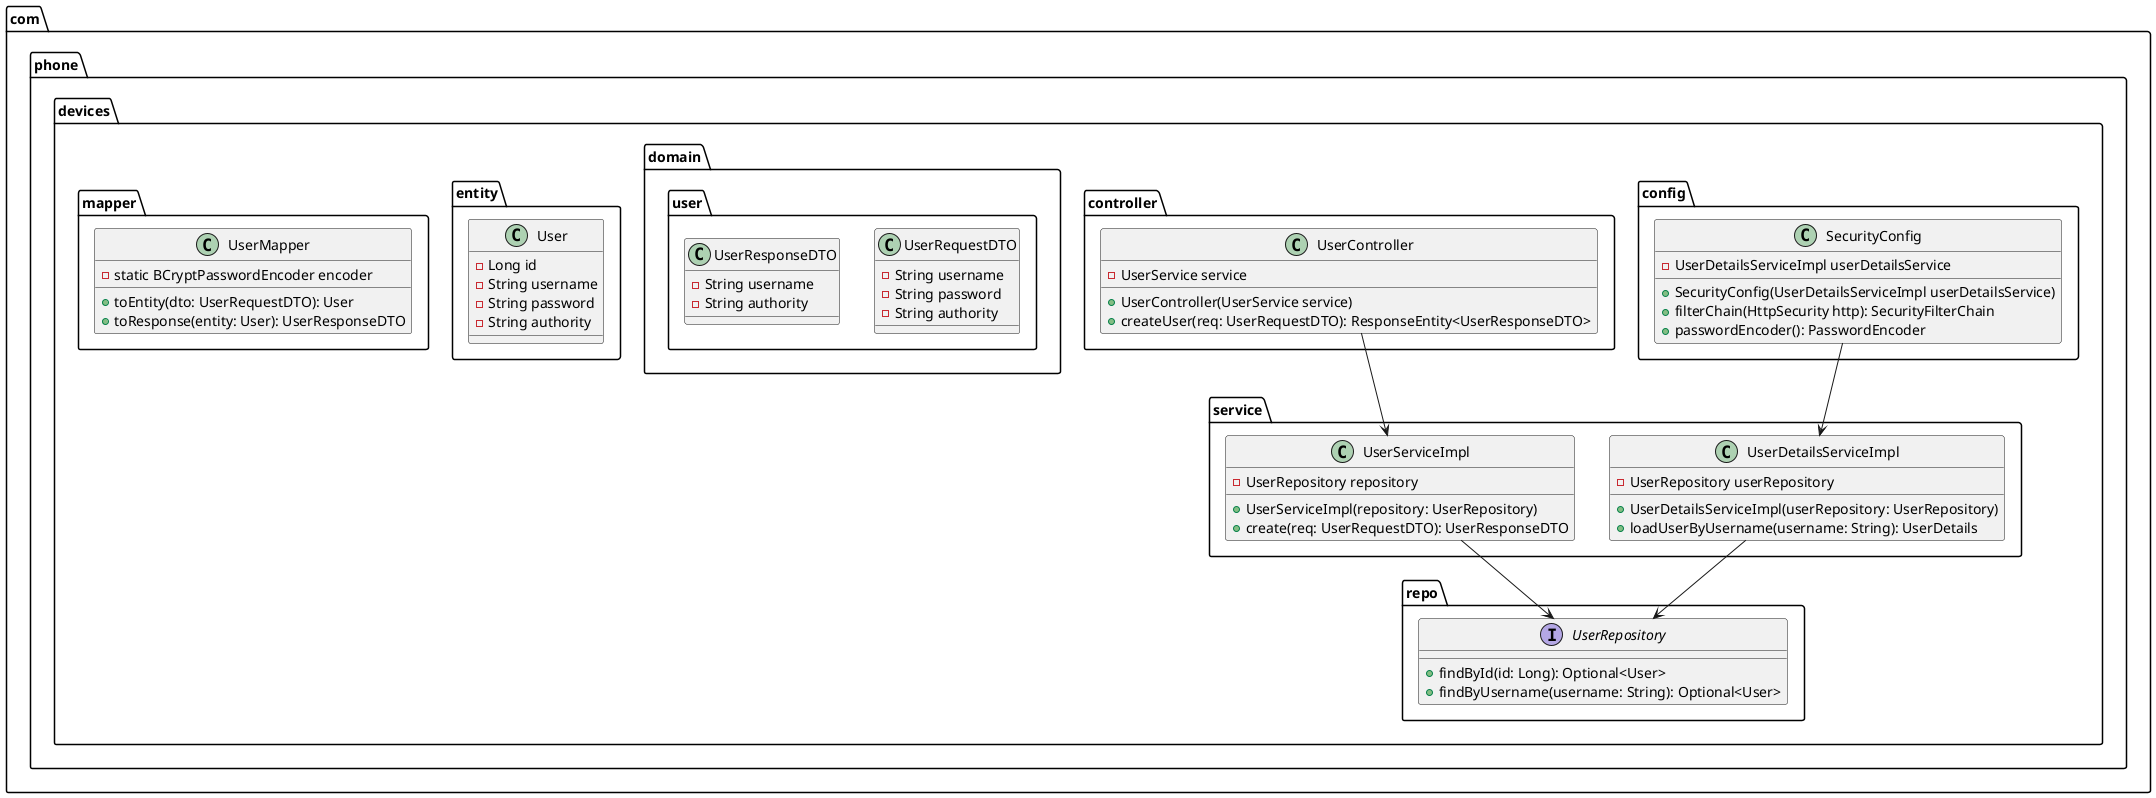 @startuml
package "com.phone.devices.config" {
    class SecurityConfig {
        - UserDetailsServiceImpl userDetailsService
        + SecurityConfig(UserDetailsServiceImpl userDetailsService)
        + filterChain(HttpSecurity http): SecurityFilterChain
        + passwordEncoder(): PasswordEncoder
    }
}

package "com.phone.devices.controller" {
    class UserController {
        - UserService service
        + UserController(UserService service)
        + createUser(req: UserRequestDTO): ResponseEntity<UserResponseDTO>
    }
}

package "com.phone.devices.domain.user" {
    class UserRequestDTO {
        - String username
        - String password
        - String authority
    }
    class UserResponseDTO {
        - String username
        - String authority
    }
}

package "com.phone.devices.entity" {
    class User {
        - Long id
        - String username
        - String password
        - String authority
    }
}

package "com.phone.devices.mapper" {
    class UserMapper {
        - static BCryptPasswordEncoder encoder
        + toEntity(dto: UserRequestDTO): User
        + toResponse(entity: User): UserResponseDTO
    }
}

package "com.phone.devices.repo" {
    interface UserRepository {
        + findById(id: Long): Optional<User>
        + findByUsername(username: String): Optional<User>
    }
}

package "com.phone.devices.service" {

    class UserDetailsServiceImpl {
        - UserRepository userRepository
        + UserDetailsServiceImpl(userRepository: UserRepository)
        + loadUserByUsername(username: String): UserDetails
    }

    class UserServiceImpl {
        - UserRepository repository
        + UserServiceImpl(repository: UserRepository)
        + create(req: UserRequestDTO): UserResponseDTO
    }
}

SecurityConfig --> UserDetailsServiceImpl
UserDetailsServiceImpl --> UserRepository
UserServiceImpl --> UserRepository
UserController --> UserServiceImpl

@enduml